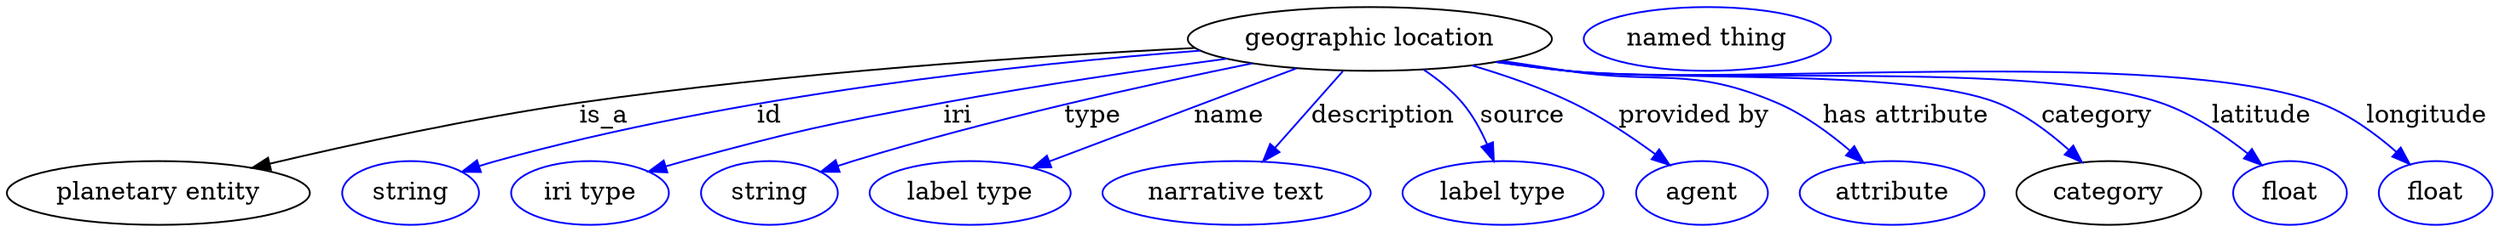 digraph {
	graph [bb="0,0,1398,123"];
	node [label="\N"];
	"geographic location"	 [height=0.5,
		label="geographic location",
		pos="766.14,105",
		width=2.8525];
	"planetary entity"	 [height=0.5,
		pos="85.142,18",
		width=2.3651];
	"geographic location" -> "planetary entity"	 [label=is_a,
		lp="335.14,61.5",
		pos="e,139.61,31.914 666.3,100.7 575.83,95.908 439.03,86.429 321.14,69 262.49,60.329 196.61,45.672 149.39,34.289"];
	id	 [color=blue,
		height=0.5,
		label=string,
		pos="226.14,18",
		width=1.0652];
	"geographic location" -> id	 [color=blue,
		label=id,
		lp="414.14,61.5",
		pos="e,255.35,29.763 668.27,99.53 567.72,92.005 407.51,74.688 274.14,36 271.16,35.135 268.1,34.172 265.04,33.153",
		style=solid];
	iri	 [color=blue,
		height=0.5,
		label="iri type",
		pos="327.14,18",
		width=1.2277];
	"geographic location" -> iri	 [color=blue,
		label=iri,
		lp="526.14,61.5",
		pos="e,361,29.775 681.74,94.712 633.62,88.356 572.29,79.429 518.14,69 456.64,57.155 441.35,53.252 381.14,36 377.76,35.032 374.28,33.985 \
370.79,32.9",
		style=solid];
	type	 [color=blue,
		height=0.5,
		label=string,
		pos="428.14,18",
		width=1.0652];
	"geographic location" -> type	 [color=blue,
		label=type,
		lp="610.14,61.5",
		pos="e,457.29,29.77 697.15,91.663 637.69,79.452 549.87,59.706 475.14,36 472.41,35.133 469.61,34.193 466.79,33.212",
		style=solid];
	name	 [color=blue,
		height=0.5,
		label="label type",
		pos="541.14,18",
		width=1.5707];
	"geographic location" -> name	 [color=blue,
		label=name,
		lp="687.14,61.5",
		pos="e,577.24,31.959 723.56,88.534 684.48,73.424 626.76,51.106 586.76,35.638",
		style=solid];
	description	 [color=blue,
		height=0.5,
		label="narrative text",
		pos="691.14,18",
		width=2.0943];
	"geographic location" -> description	 [color=blue,
		label=description,
		lp="774.14,61.5",
		pos="e,706.41,35.706 750.6,86.974 739.77,74.409 725.16,57.466 713.14,43.517",
		style=solid];
	source	 [color=blue,
		height=0.5,
		label="label type",
		pos="841.14,18",
		width=1.5707];
	"geographic location" -> source	 [color=blue,
		label=source,
		lp="853.64,61.5",
		pos="e,836.04,36.365 797.71,87.838 805.44,82.554 813.19,76.202 819.14,69 824.73,62.236 829.13,53.837 832.47,45.819",
		style=solid];
	"provided by"	 [color=blue,
		height=0.5,
		label=agent,
		pos="953.14,18",
		width=1.0291];
	"geographic location" -> "provided by"	 [color=blue,
		label="provided by",
		lp="949.64,61.5",
		pos="e,934.63,33.855 826.29,90.341 844.69,84.804 864.68,77.693 882.14,69 897.86,61.177 913.86,50.012 926.69,40.122",
		style=solid];
	"has attribute"	 [color=blue,
		height=0.5,
		label=attribute,
		pos="1060.1,18",
		width=1.4443];
	"geographic location" -> "has attribute"	 [color=blue,
		label="has attribute",
		lp="1068.1,61.5",
		pos="e,1043.6,35.271 841.36,92.692 853.32,90.766 865.57,88.813 877.14,87 929.99,78.719 947.12,90.394 996.14,69 1010.7,62.644 1024.8,52.106 \
1036,42.254",
		style=solid];
	category	 [height=0.5,
		pos="1182.1,18",
		width=1.4443];
	"geographic location" -> category	 [color=blue,
		label=category,
		lp="1176.1,61.5",
		pos="e,1166.6,35.202 838.86,92.284 851.59,90.322 864.73,88.465 877.14,87 930.7,80.678 1069,88.871 1119.1,69 1134,63.117 1148,52.43 1159.1,\
42.354",
		style=solid];
	latitude	 [color=blue,
		height=0.5,
		label=float,
		pos="1284.1,18",
		width=0.88464];
	"geographic location" -> latitude	 [color=blue,
		label=latitude,
		lp="1268.1,61.5",
		pos="e,1267.9,33.593 838.24,92.16 851.16,90.187 864.53,88.358 877.14,87 951.27,79.022 1141.7,93.51 1212.1,69 1229.9,62.828 1247.1,50.876 \
1260.3,40.093",
		style=solid];
	longitude	 [color=blue,
		height=0.5,
		label=float,
		pos="1366.1,18",
		width=0.88464];
	"geographic location" -> longitude	 [color=blue,
		label=longitude,
		lp="1359.1,61.5",
		pos="e,1351.1,34.139 837.93,92.088 850.94,90.109 864.42,88.298 877.14,87 970.74,77.453 1211.8,101.28 1300.1,69 1316.3,63.106 1331.6,51.724 \
1343.5,41.205",
		style=solid];
	"named thing_category"	 [color=blue,
		height=0.5,
		label="named thing",
		pos="956.14,105",
		width=1.9318];
}
